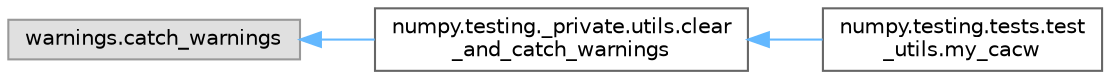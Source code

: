 digraph "Graphical Class Hierarchy"
{
 // LATEX_PDF_SIZE
  bgcolor="transparent";
  edge [fontname=Helvetica,fontsize=10,labelfontname=Helvetica,labelfontsize=10];
  node [fontname=Helvetica,fontsize=10,shape=box,height=0.2,width=0.4];
  rankdir="LR";
  Node0 [id="Node000000",label="warnings.catch_warnings",height=0.2,width=0.4,color="grey60", fillcolor="#E0E0E0", style="filled",tooltip=" "];
  Node0 -> Node1 [id="edge5866_Node000000_Node000001",dir="back",color="steelblue1",style="solid",tooltip=" "];
  Node1 [id="Node000001",label="numpy.testing._private.utils.clear\l_and_catch_warnings",height=0.2,width=0.4,color="grey40", fillcolor="white", style="filled",URL="$d4/d88/classnumpy_1_1testing_1_1__private_1_1utils_1_1clear__and__catch__warnings.html",tooltip=" "];
  Node1 -> Node2 [id="edge5867_Node000001_Node000002",dir="back",color="steelblue1",style="solid",tooltip=" "];
  Node2 [id="Node000002",label="numpy.testing.tests.test\l_utils.my_cacw",height=0.2,width=0.4,color="grey40", fillcolor="white", style="filled",URL="$d0/d71/classnumpy_1_1testing_1_1tests_1_1test__utils_1_1my__cacw.html",tooltip=" "];
}
